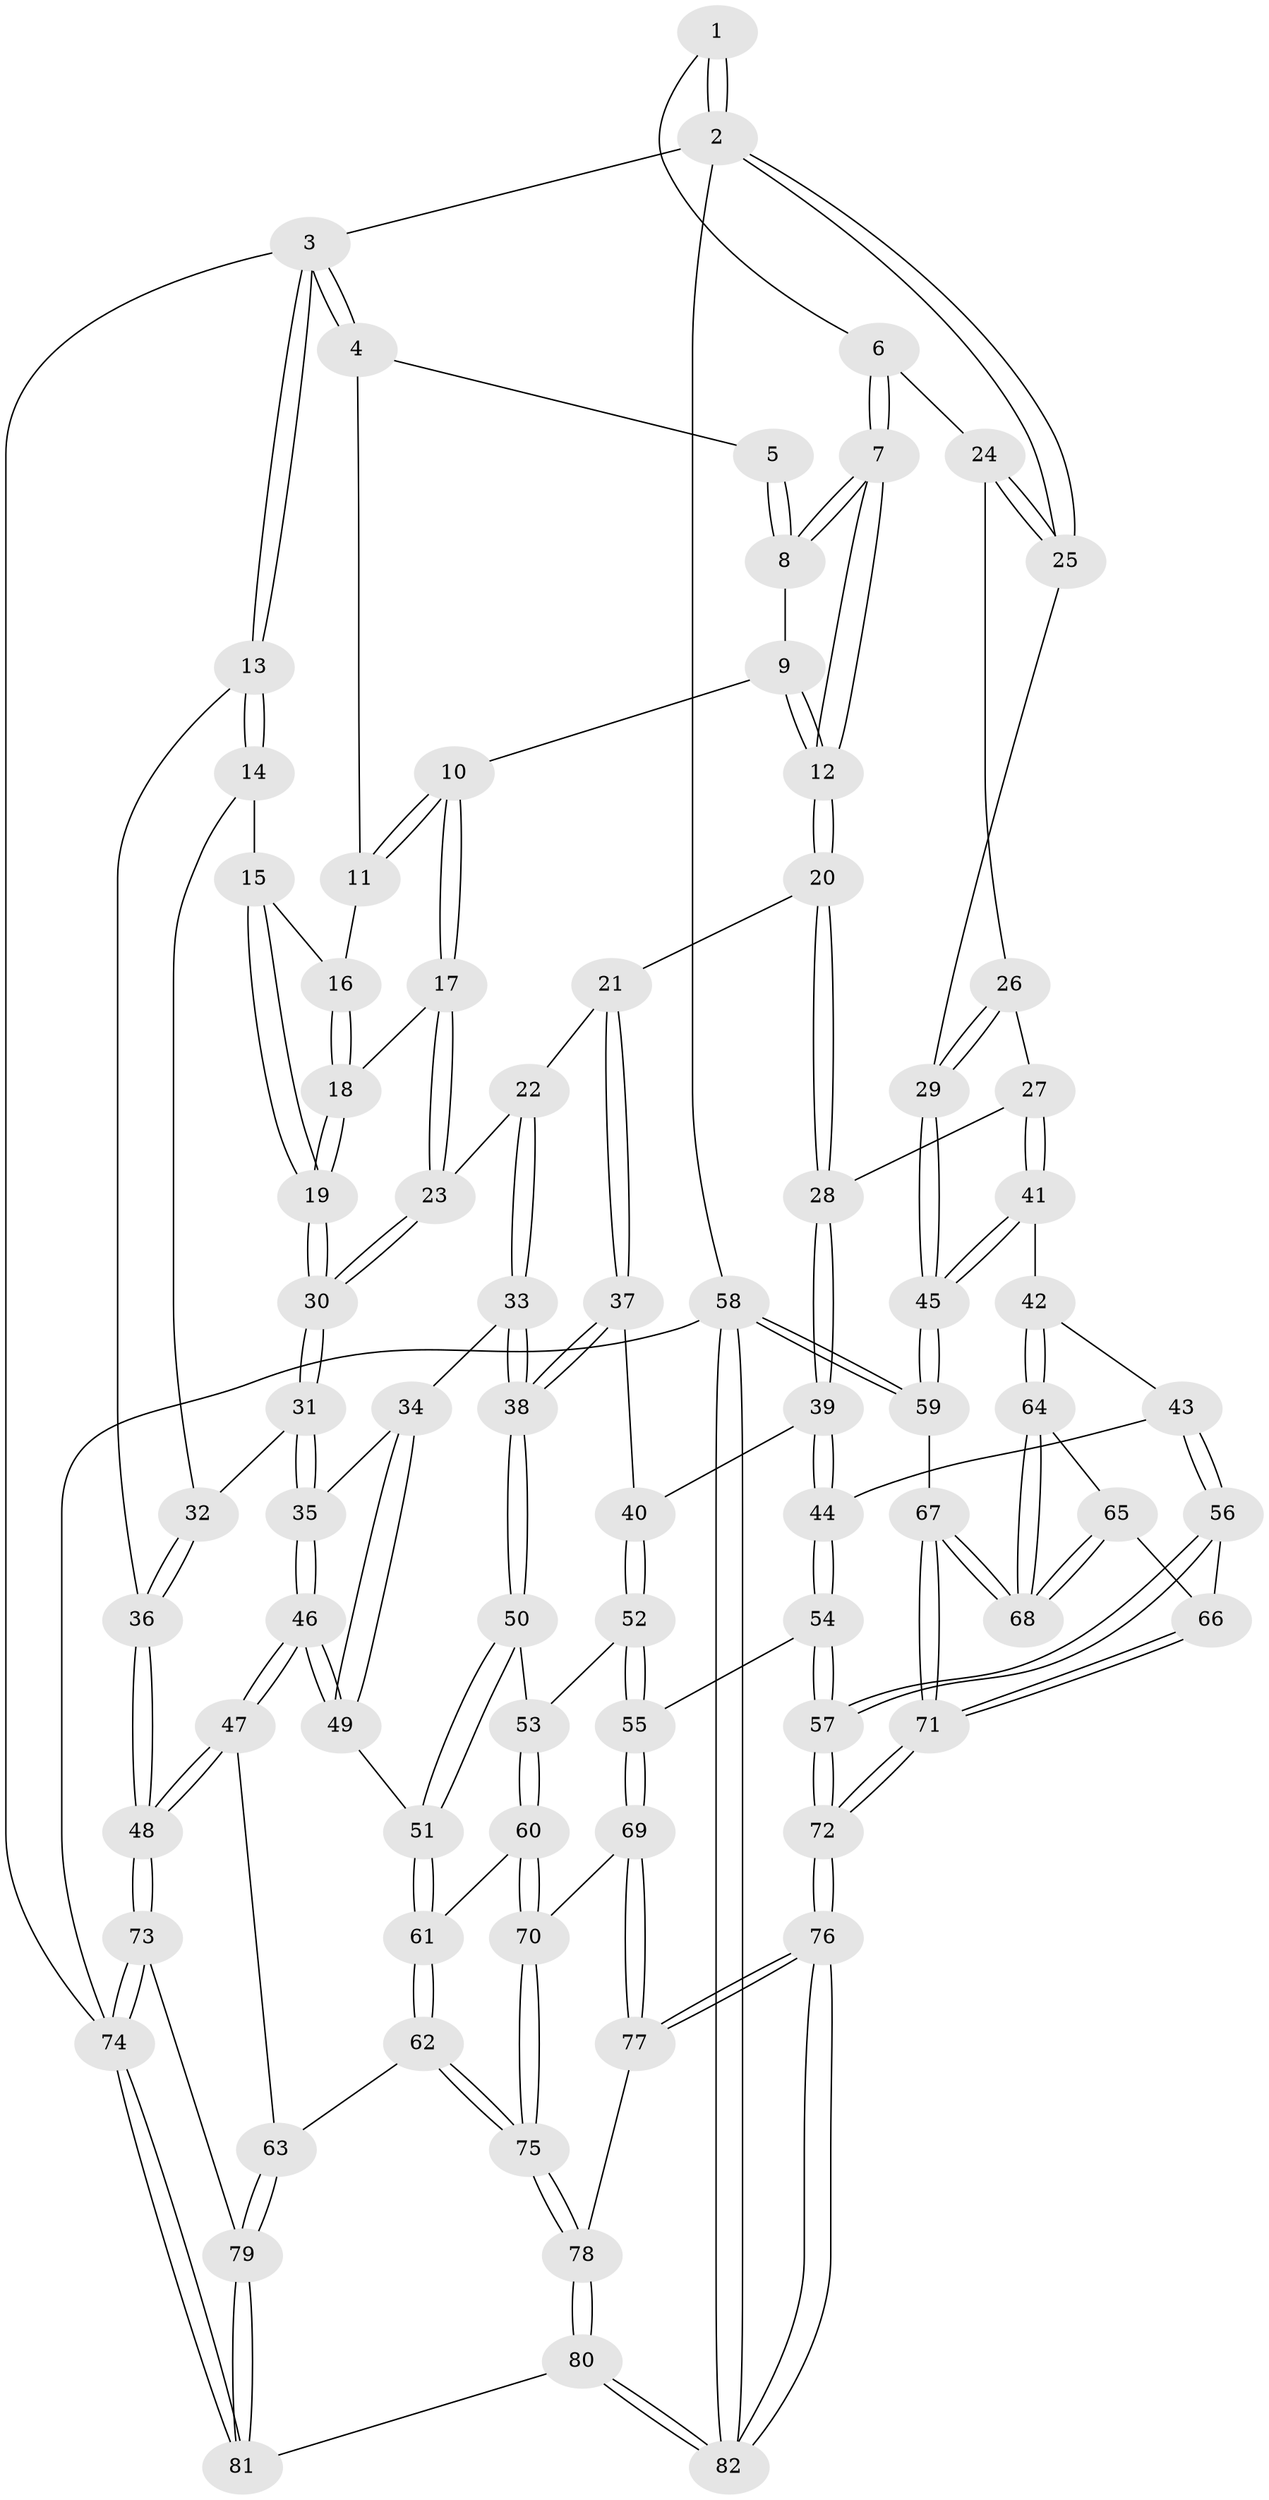 // coarse degree distribution, {2: 0.041666666666666664, 4: 0.2916666666666667, 3: 0.25, 5: 0.25, 6: 0.16666666666666666}
// Generated by graph-tools (version 1.1) at 2025/04/03/04/25 22:04:42]
// undirected, 82 vertices, 202 edges
graph export_dot {
graph [start="1"]
  node [color=gray90,style=filled];
  1 [pos="+0.7302205805402314+0"];
  2 [pos="+1+0"];
  3 [pos="+0+0"];
  4 [pos="+0.31555768646026144+0"];
  5 [pos="+0.45680558904550994+0"];
  6 [pos="+0.7457991372926319+0.13386223811452083"];
  7 [pos="+0.7016006183221042+0.16312917177227979"];
  8 [pos="+0.5717823603526055+0.08476626632540926"];
  9 [pos="+0.5027291762669038+0.14458000477224525"];
  10 [pos="+0.398497843502987+0.1615793680948499"];
  11 [pos="+0.2990388496663671+0"];
  12 [pos="+0.6449310544052212+0.26222684744788166"];
  13 [pos="+0+0.13276539707972757"];
  14 [pos="+0+0.1846301514888717"];
  15 [pos="+0.09557110931944617+0.15594564199827973"];
  16 [pos="+0.2214790661728659+0.06750356072336144"];
  17 [pos="+0.4022367088829922+0.23007177692153663"];
  18 [pos="+0.2464633909747134+0.27175291453148753"];
  19 [pos="+0.2159352891008651+0.3088733885991533"];
  20 [pos="+0.6241793568873945+0.3237157822003405"];
  21 [pos="+0.5877523607618289+0.3368532499117693"];
  22 [pos="+0.42590639506675343+0.2698375670184931"];
  23 [pos="+0.4184653000354768+0.25953064340206916"];
  24 [pos="+0.7492226027281308+0.13486188451818826"];
  25 [pos="+1+0.11093985151971111"];
  26 [pos="+0.8156744158465036+0.2386277091918969"];
  27 [pos="+0.8295944083976814+0.40865291087936634"];
  28 [pos="+0.6817303998435785+0.3682628803328249"];
  29 [pos="+1+0.3625995961652046"];
  30 [pos="+0.1951568258228679+0.3980693915472288"];
  31 [pos="+0.19474671393228063+0.39926446671990884"];
  32 [pos="+0.12590401026554401+0.37756310483950445"];
  33 [pos="+0.3335432140866275+0.4627829428494919"];
  34 [pos="+0.29723698602535914+0.4586053512373059"];
  35 [pos="+0.20834475989243048+0.42507114867211293"];
  36 [pos="+0+0.5120769315816421"];
  37 [pos="+0.5662035244691751+0.3770375275151926"];
  38 [pos="+0.40124184776967686+0.5122060216588673"];
  39 [pos="+0.6762472643645887+0.5271418816273565"];
  40 [pos="+0.5813942012458467+0.5341869449031544"];
  41 [pos="+0.9307485056817365+0.46691630994148325"];
  42 [pos="+0.843267250575511+0.5769327712879243"];
  43 [pos="+0.7797256716637255+0.5828836995619371"];
  44 [pos="+0.7077801583768958+0.5663687312674475"];
  45 [pos="+1+0.4124280881251371"];
  46 [pos="+0.1031357136475143+0.6025671203781998"];
  47 [pos="+0.05654689406636609+0.6472581795388911"];
  48 [pos="+0+0.6067669012047914"];
  49 [pos="+0.25823045205289635+0.6068710521248691"];
  50 [pos="+0.4203684717418365+0.5642405452273236"];
  51 [pos="+0.29813679381008285+0.6495913538120797"];
  52 [pos="+0.5198822372009694+0.6232215164274851"];
  53 [pos="+0.4326588653004845+0.5763046284691072"];
  54 [pos="+0.5686795344379607+0.6909647285720519"];
  55 [pos="+0.5595201324757368+0.6885701357999872"];
  56 [pos="+0.695775009911307+0.6926725771239963"];
  57 [pos="+0.5823009281923702+0.7004430158066102"];
  58 [pos="+1+1"];
  59 [pos="+1+0.7213150293278328"];
  60 [pos="+0.3700589157700574+0.7367695530645574"];
  61 [pos="+0.2931052364234792+0.6696599304185858"];
  62 [pos="+0.17974362706406063+0.7601615754355024"];
  63 [pos="+0.13698152535417132+0.7468460109481975"];
  64 [pos="+0.8442070407534047+0.5959216984714845"];
  65 [pos="+0.7809479347648343+0.7046304805124481"];
  66 [pos="+0.7592430409160845+0.7363579720679084"];
  67 [pos="+0.9228892342039144+0.7896203024677456"];
  68 [pos="+0.9199357819410167+0.782853506841547"];
  69 [pos="+0.48431163891372164+0.7732130339908235"];
  70 [pos="+0.3812339137765718+0.7744582118270129"];
  71 [pos="+0.7876654448924362+0.9411225505963666"];
  72 [pos="+0.7609189921364508+0.9956638448769881"];
  73 [pos="+0+0.9850643143793387"];
  74 [pos="+0+1"];
  75 [pos="+0.29043348120663837+0.8663872134752241"];
  76 [pos="+0.7452564043747609+1"];
  77 [pos="+0.4909848110797324+0.8155317704197972"];
  78 [pos="+0.32314895440213576+1"];
  79 [pos="+0.07009293561614871+0.8882900948728859"];
  80 [pos="+0.3224170185442846+1"];
  81 [pos="+0.2894582954059254+1"];
  82 [pos="+0.7456096955430576+1"];
  1 -- 2;
  1 -- 2;
  1 -- 6;
  2 -- 3;
  2 -- 25;
  2 -- 25;
  2 -- 58;
  3 -- 4;
  3 -- 4;
  3 -- 13;
  3 -- 13;
  3 -- 74;
  4 -- 5;
  4 -- 11;
  5 -- 8;
  5 -- 8;
  6 -- 7;
  6 -- 7;
  6 -- 24;
  7 -- 8;
  7 -- 8;
  7 -- 12;
  7 -- 12;
  8 -- 9;
  9 -- 10;
  9 -- 12;
  9 -- 12;
  10 -- 11;
  10 -- 11;
  10 -- 17;
  10 -- 17;
  11 -- 16;
  12 -- 20;
  12 -- 20;
  13 -- 14;
  13 -- 14;
  13 -- 36;
  14 -- 15;
  14 -- 32;
  15 -- 16;
  15 -- 19;
  15 -- 19;
  16 -- 18;
  16 -- 18;
  17 -- 18;
  17 -- 23;
  17 -- 23;
  18 -- 19;
  18 -- 19;
  19 -- 30;
  19 -- 30;
  20 -- 21;
  20 -- 28;
  20 -- 28;
  21 -- 22;
  21 -- 37;
  21 -- 37;
  22 -- 23;
  22 -- 33;
  22 -- 33;
  23 -- 30;
  23 -- 30;
  24 -- 25;
  24 -- 25;
  24 -- 26;
  25 -- 29;
  26 -- 27;
  26 -- 29;
  26 -- 29;
  27 -- 28;
  27 -- 41;
  27 -- 41;
  28 -- 39;
  28 -- 39;
  29 -- 45;
  29 -- 45;
  30 -- 31;
  30 -- 31;
  31 -- 32;
  31 -- 35;
  31 -- 35;
  32 -- 36;
  32 -- 36;
  33 -- 34;
  33 -- 38;
  33 -- 38;
  34 -- 35;
  34 -- 49;
  34 -- 49;
  35 -- 46;
  35 -- 46;
  36 -- 48;
  36 -- 48;
  37 -- 38;
  37 -- 38;
  37 -- 40;
  38 -- 50;
  38 -- 50;
  39 -- 40;
  39 -- 44;
  39 -- 44;
  40 -- 52;
  40 -- 52;
  41 -- 42;
  41 -- 45;
  41 -- 45;
  42 -- 43;
  42 -- 64;
  42 -- 64;
  43 -- 44;
  43 -- 56;
  43 -- 56;
  44 -- 54;
  44 -- 54;
  45 -- 59;
  45 -- 59;
  46 -- 47;
  46 -- 47;
  46 -- 49;
  46 -- 49;
  47 -- 48;
  47 -- 48;
  47 -- 63;
  48 -- 73;
  48 -- 73;
  49 -- 51;
  50 -- 51;
  50 -- 51;
  50 -- 53;
  51 -- 61;
  51 -- 61;
  52 -- 53;
  52 -- 55;
  52 -- 55;
  53 -- 60;
  53 -- 60;
  54 -- 55;
  54 -- 57;
  54 -- 57;
  55 -- 69;
  55 -- 69;
  56 -- 57;
  56 -- 57;
  56 -- 66;
  57 -- 72;
  57 -- 72;
  58 -- 59;
  58 -- 59;
  58 -- 82;
  58 -- 82;
  58 -- 74;
  59 -- 67;
  60 -- 61;
  60 -- 70;
  60 -- 70;
  61 -- 62;
  61 -- 62;
  62 -- 63;
  62 -- 75;
  62 -- 75;
  63 -- 79;
  63 -- 79;
  64 -- 65;
  64 -- 68;
  64 -- 68;
  65 -- 66;
  65 -- 68;
  65 -- 68;
  66 -- 71;
  66 -- 71;
  67 -- 68;
  67 -- 68;
  67 -- 71;
  67 -- 71;
  69 -- 70;
  69 -- 77;
  69 -- 77;
  70 -- 75;
  70 -- 75;
  71 -- 72;
  71 -- 72;
  72 -- 76;
  72 -- 76;
  73 -- 74;
  73 -- 74;
  73 -- 79;
  74 -- 81;
  74 -- 81;
  75 -- 78;
  75 -- 78;
  76 -- 77;
  76 -- 77;
  76 -- 82;
  76 -- 82;
  77 -- 78;
  78 -- 80;
  78 -- 80;
  79 -- 81;
  79 -- 81;
  80 -- 81;
  80 -- 82;
  80 -- 82;
}
